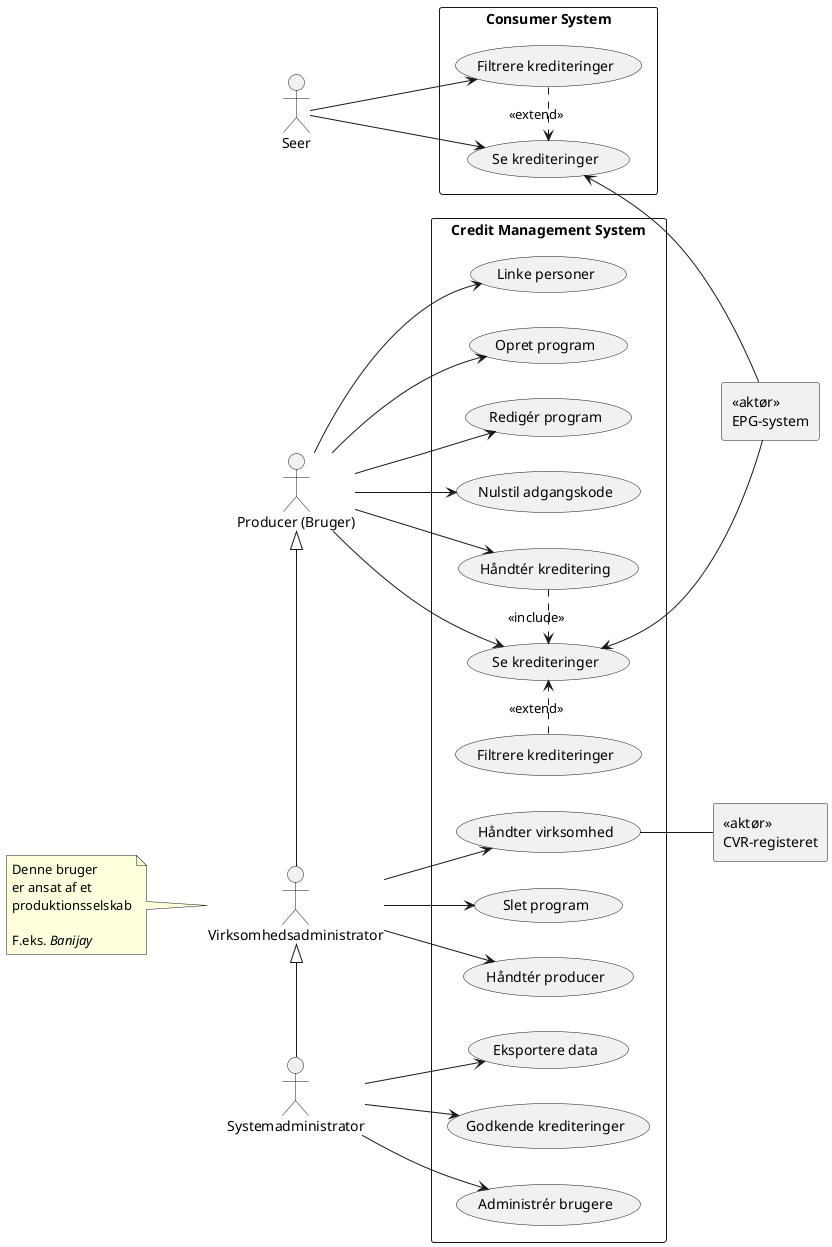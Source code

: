 @startuml
'https://plantuml.com/use-case-diagram
left to right direction

actor "Producer (Bruger)" as producer
actor Systemadministrator as administrator
actor Seer as seer

actor Virksomhedsadministrator as virksomhedsadministrator
note left of virksomhedsadministrator
    Denne bruger
    er ansat af et
    produktionsselskab

    F.eks. //Banijay//
end note

rectangle "<<aktør>>\nEPG-system" as epg
rectangle "<<aktør>>\nCVR-registeret" as cvr

rectangle "Consumer System" {
    usecase "Se krediteringer" as (CS:Se krediteringer)
    usecase "Filtrere krediteringer" as (CS:Filtrere krediteringer)
}

rectangle "Credit Management System" {
    'Krediteringer
    usecase "Se krediteringer" as (Se krediteringer)
    usecase "Filtrere krediteringer" as (Filtrere krediteringer)
    usecase "Godkende krediteringer" as (Godkende krediteringer)
    usecase "Håndtér kreditering" as (Håndter kreditering)
    usecase "Linke personer" as (Linke personer)

    'Programmer
    usecase "Opret program" as (Opret program)
    usecase "Redigér program" as (Rediger program)
    usecase "Slet program" as (Slet program)

    usecase "Administrér brugere" as (Administrer brugere)

    usecase "Håndtér producer" as (Håndter producer)

    usecase "Håndter virksomhed" as (Håndter virksomhed)

    usecase "Eksportere data" as (Eksportere data)

    usecase "Nulstil adgangskode" as (Nulstil adgangskode)
}

(CS:Filtrere krediteringer) .> (CS:Se krediteringer) : <<extend>>
(Håndter kreditering) .> (Se krediteringer) : <<include>>
(Filtrere krediteringer) .> (Se krediteringer) : <<extend>>

'Seer
seer --> (CS:Se krediteringer)
seer --> (CS:Filtrere krediteringer)

'Producer
producer --> (Se krediteringer)
producer --> (Håndter kreditering)
producer --> (Nulstil adgangskode)

producer --> (Opret program)
producer --> (Rediger program)
producer --> (Linke personer)

'Virksomhedsadministrator
virksomhedsadministrator --> (Håndter producer)
virksomhedsadministrator --> (Håndter virksomhed)
virksomhedsadministrator --> (Slet program)

'EPG
(CS:Se krediteringer) <-- epg
(Se krediteringer) <-- epg

'CVR
(Håndter virksomhed) -- cvr

'Systemadministrator
administrator --> (Eksportere data)
administrator --> (Godkende krediteringer)
administrator --> (Administrer brugere)

'Generalisering
virksomhedsadministrator -l-|> producer
administrator -l-|> virksomhedsadministrator

@enduml
